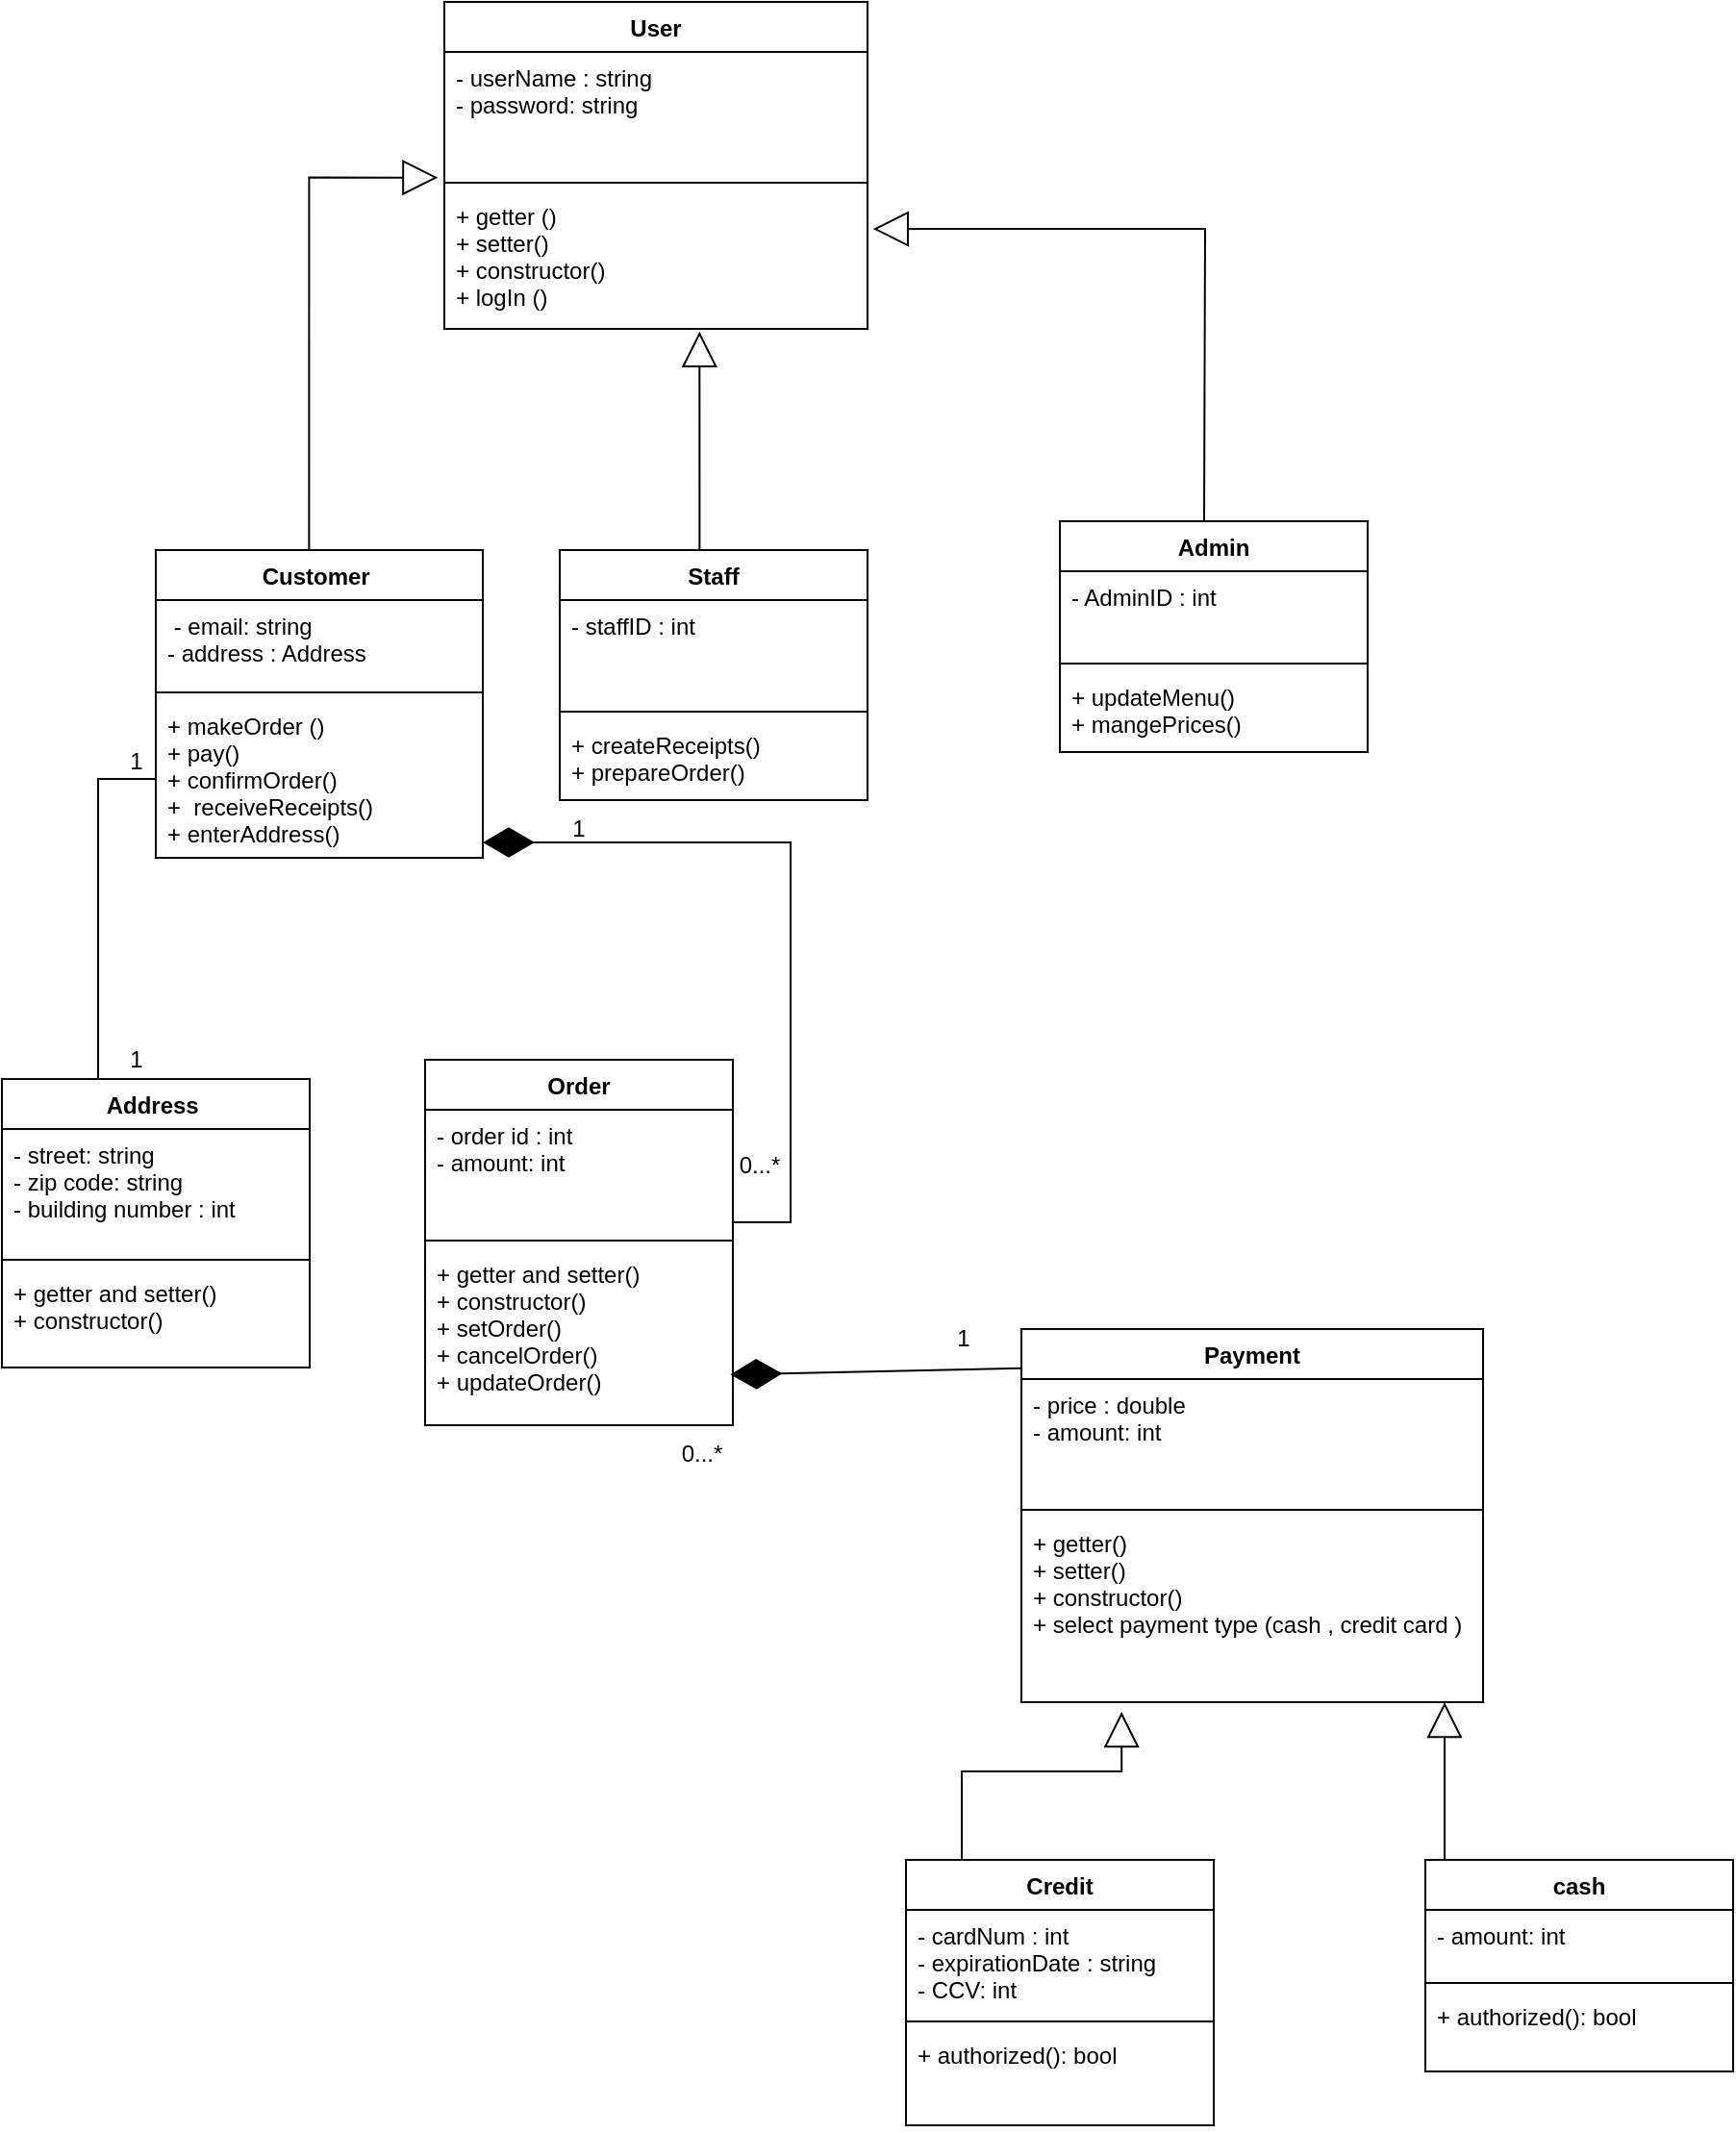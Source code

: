 <mxfile version="15.4.3" type="github"><diagram id="YCprdboaTctLwM4fDNHa" name="Page-1"><mxGraphModel dx="1038" dy="579" grid="1" gridSize="10" guides="1" tooltips="1" connect="1" arrows="1" fold="1" page="1" pageScale="1" pageWidth="827" pageHeight="1169" math="0" shadow="0"><root><mxCell id="xqEhLUJUNsH1Z0u2VeYW-0"/><mxCell id="xqEhLUJUNsH1Z0u2VeYW-1" parent="xqEhLUJUNsH1Z0u2VeYW-0"/><mxCell id="ygnpxaywKP4Mq9ew_Cot-20" value="Staff" style="swimlane;fontStyle=1;align=center;verticalAlign=top;childLayout=stackLayout;horizontal=1;startSize=26;horizontalStack=0;resizeParent=1;resizeParentMax=0;resizeLast=0;collapsible=1;marginBottom=0;" parent="xqEhLUJUNsH1Z0u2VeYW-1" vertex="1"><mxGeometry x="310" y="305" width="160" height="130" as="geometry"/></mxCell><mxCell id="ygnpxaywKP4Mq9ew_Cot-21" value="- staffID : int " style="text;strokeColor=none;fillColor=none;align=left;verticalAlign=top;spacingLeft=4;spacingRight=4;overflow=hidden;rotatable=0;points=[[0,0.5],[1,0.5]];portConstraint=eastwest;" parent="ygnpxaywKP4Mq9ew_Cot-20" vertex="1"><mxGeometry y="26" width="160" height="54" as="geometry"/></mxCell><mxCell id="ygnpxaywKP4Mq9ew_Cot-22" value="" style="line;strokeWidth=1;fillColor=none;align=left;verticalAlign=middle;spacingTop=-1;spacingLeft=3;spacingRight=3;rotatable=0;labelPosition=right;points=[];portConstraint=eastwest;" parent="ygnpxaywKP4Mq9ew_Cot-20" vertex="1"><mxGeometry y="80" width="160" height="8" as="geometry"/></mxCell><mxCell id="ygnpxaywKP4Mq9ew_Cot-23" value="+ createReceipts()  &#10;+ prepareOrder()&#10;  " style="text;strokeColor=none;fillColor=none;align=left;verticalAlign=top;spacingLeft=4;spacingRight=4;overflow=hidden;rotatable=0;points=[[0,0.5],[1,0.5]];portConstraint=eastwest;" parent="ygnpxaywKP4Mq9ew_Cot-20" vertex="1"><mxGeometry y="88" width="160" height="42" as="geometry"/></mxCell><mxCell id="ygnpxaywKP4Mq9ew_Cot-28" value="Address " style="swimlane;fontStyle=1;align=center;verticalAlign=top;childLayout=stackLayout;horizontal=1;startSize=26;horizontalStack=0;resizeParent=1;resizeParentMax=0;resizeLast=0;collapsible=1;marginBottom=0;" parent="xqEhLUJUNsH1Z0u2VeYW-1" vertex="1"><mxGeometry x="20" y="580" width="160" height="150" as="geometry"/></mxCell><mxCell id="ygnpxaywKP4Mq9ew_Cot-29" value="- street: string &#10;- zip code: string&#10;- building number : int  " style="text;strokeColor=none;fillColor=none;align=left;verticalAlign=top;spacingLeft=4;spacingRight=4;overflow=hidden;rotatable=0;points=[[0,0.5],[1,0.5]];portConstraint=eastwest;" parent="ygnpxaywKP4Mq9ew_Cot-28" vertex="1"><mxGeometry y="26" width="160" height="64" as="geometry"/></mxCell><mxCell id="ygnpxaywKP4Mq9ew_Cot-30" value="" style="line;strokeWidth=1;fillColor=none;align=left;verticalAlign=middle;spacingTop=-1;spacingLeft=3;spacingRight=3;rotatable=0;labelPosition=right;points=[];portConstraint=eastwest;" parent="ygnpxaywKP4Mq9ew_Cot-28" vertex="1"><mxGeometry y="90" width="160" height="8" as="geometry"/></mxCell><mxCell id="ygnpxaywKP4Mq9ew_Cot-31" value="+ getter and setter() &#10;+ constructor()" style="text;strokeColor=none;fillColor=none;align=left;verticalAlign=top;spacingLeft=4;spacingRight=4;overflow=hidden;rotatable=0;points=[[0,0.5],[1,0.5]];portConstraint=eastwest;" parent="ygnpxaywKP4Mq9ew_Cot-28" vertex="1"><mxGeometry y="98" width="160" height="52" as="geometry"/></mxCell><mxCell id="ygnpxaywKP4Mq9ew_Cot-33" value="User" style="swimlane;fontStyle=1;align=center;verticalAlign=top;childLayout=stackLayout;horizontal=1;startSize=26;horizontalStack=0;resizeParent=1;resizeParentMax=0;resizeLast=0;collapsible=1;marginBottom=0;" parent="xqEhLUJUNsH1Z0u2VeYW-1" vertex="1"><mxGeometry x="250" y="20" width="220" height="170" as="geometry"/></mxCell><mxCell id="ygnpxaywKP4Mq9ew_Cot-34" value="- userName : string &#10;- password: string " style="text;strokeColor=none;fillColor=none;align=left;verticalAlign=top;spacingLeft=4;spacingRight=4;overflow=hidden;rotatable=0;points=[[0,0.5],[1,0.5]];portConstraint=eastwest;" parent="ygnpxaywKP4Mq9ew_Cot-33" vertex="1"><mxGeometry y="26" width="220" height="64" as="geometry"/></mxCell><mxCell id="ygnpxaywKP4Mq9ew_Cot-35" value="" style="line;strokeWidth=1;fillColor=none;align=left;verticalAlign=middle;spacingTop=-1;spacingLeft=3;spacingRight=3;rotatable=0;labelPosition=right;points=[];portConstraint=eastwest;" parent="ygnpxaywKP4Mq9ew_Cot-33" vertex="1"><mxGeometry y="90" width="220" height="8" as="geometry"/></mxCell><mxCell id="ygnpxaywKP4Mq9ew_Cot-36" value="+ getter () &#10;+ setter() &#10;+ constructor()&#10;+ logIn () &#10;" style="text;strokeColor=none;fillColor=none;align=left;verticalAlign=top;spacingLeft=4;spacingRight=4;overflow=hidden;rotatable=0;points=[[0,0.5],[1,0.5]];portConstraint=eastwest;" parent="ygnpxaywKP4Mq9ew_Cot-33" vertex="1"><mxGeometry y="98" width="220" height="72" as="geometry"/></mxCell><mxCell id="ygnpxaywKP4Mq9ew_Cot-37" value="Order" style="swimlane;fontStyle=1;align=center;verticalAlign=top;childLayout=stackLayout;horizontal=1;startSize=26;horizontalStack=0;resizeParent=1;resizeParentMax=0;resizeLast=0;collapsible=1;marginBottom=0;" parent="xqEhLUJUNsH1Z0u2VeYW-1" vertex="1"><mxGeometry x="240" y="570" width="160" height="190" as="geometry"/></mxCell><mxCell id="ygnpxaywKP4Mq9ew_Cot-38" value="- order id : int &#10;- amount: int&#10; " style="text;strokeColor=none;fillColor=none;align=left;verticalAlign=top;spacingLeft=4;spacingRight=4;overflow=hidden;rotatable=0;points=[[0,0.5],[1,0.5]];portConstraint=eastwest;" parent="ygnpxaywKP4Mq9ew_Cot-37" vertex="1"><mxGeometry y="26" width="160" height="64" as="geometry"/></mxCell><mxCell id="ygnpxaywKP4Mq9ew_Cot-39" value="" style="line;strokeWidth=1;fillColor=none;align=left;verticalAlign=middle;spacingTop=-1;spacingLeft=3;spacingRight=3;rotatable=0;labelPosition=right;points=[];portConstraint=eastwest;" parent="ygnpxaywKP4Mq9ew_Cot-37" vertex="1"><mxGeometry y="90" width="160" height="8" as="geometry"/></mxCell><mxCell id="ygnpxaywKP4Mq9ew_Cot-40" value="+ getter and setter()&#10;+ constructor() &#10;+ setOrder()&#10;+ cancelOrder()&#10;+ updateOrder()" style="text;strokeColor=none;fillColor=none;align=left;verticalAlign=top;spacingLeft=4;spacingRight=4;overflow=hidden;rotatable=0;points=[[0,0.5],[1,0.5]];portConstraint=eastwest;" parent="ygnpxaywKP4Mq9ew_Cot-37" vertex="1"><mxGeometry y="98" width="160" height="92" as="geometry"/></mxCell><mxCell id="ygnpxaywKP4Mq9ew_Cot-41" value="Payment" style="swimlane;fontStyle=1;align=center;verticalAlign=top;childLayout=stackLayout;horizontal=1;startSize=26;horizontalStack=0;resizeParent=1;resizeParentMax=0;resizeLast=0;collapsible=1;marginBottom=0;" parent="xqEhLUJUNsH1Z0u2VeYW-1" vertex="1"><mxGeometry x="550" y="710" width="240" height="194" as="geometry"/></mxCell><mxCell id="ygnpxaywKP4Mq9ew_Cot-42" value="- price : double&#10;- amount: int&#10; " style="text;strokeColor=none;fillColor=none;align=left;verticalAlign=top;spacingLeft=4;spacingRight=4;overflow=hidden;rotatable=0;points=[[0,0.5],[1,0.5]];portConstraint=eastwest;" parent="ygnpxaywKP4Mq9ew_Cot-41" vertex="1"><mxGeometry y="26" width="240" height="64" as="geometry"/></mxCell><mxCell id="ygnpxaywKP4Mq9ew_Cot-43" value="" style="line;strokeWidth=1;fillColor=none;align=left;verticalAlign=middle;spacingTop=-1;spacingLeft=3;spacingRight=3;rotatable=0;labelPosition=right;points=[];portConstraint=eastwest;" parent="ygnpxaywKP4Mq9ew_Cot-41" vertex="1"><mxGeometry y="90" width="240" height="8" as="geometry"/></mxCell><mxCell id="ygnpxaywKP4Mq9ew_Cot-44" value="+ getter()&#10;+ setter()&#10;+ constructor() &#10;+ select payment type (cash , credit card )&#10; " style="text;strokeColor=none;fillColor=none;align=left;verticalAlign=top;spacingLeft=4;spacingRight=4;overflow=hidden;rotatable=0;points=[[0,0.5],[1,0.5]];portConstraint=eastwest;" parent="ygnpxaywKP4Mq9ew_Cot-41" vertex="1"><mxGeometry y="98" width="240" height="96" as="geometry"/></mxCell><mxCell id="ygnpxaywKP4Mq9ew_Cot-45" value="cash" style="swimlane;fontStyle=1;align=center;verticalAlign=top;childLayout=stackLayout;horizontal=1;startSize=26;horizontalStack=0;resizeParent=1;resizeParentMax=0;resizeLast=0;collapsible=1;marginBottom=0;" parent="xqEhLUJUNsH1Z0u2VeYW-1" vertex="1"><mxGeometry x="760" y="986" width="160" height="110" as="geometry"/></mxCell><mxCell id="ygnpxaywKP4Mq9ew_Cot-46" value="- amount: int&#10; " style="text;strokeColor=none;fillColor=none;align=left;verticalAlign=top;spacingLeft=4;spacingRight=4;overflow=hidden;rotatable=0;points=[[0,0.5],[1,0.5]];portConstraint=eastwest;" parent="ygnpxaywKP4Mq9ew_Cot-45" vertex="1"><mxGeometry y="26" width="160" height="34" as="geometry"/></mxCell><mxCell id="ygnpxaywKP4Mq9ew_Cot-47" value="" style="line;strokeWidth=1;fillColor=none;align=left;verticalAlign=middle;spacingTop=-1;spacingLeft=3;spacingRight=3;rotatable=0;labelPosition=right;points=[];portConstraint=eastwest;" parent="ygnpxaywKP4Mq9ew_Cot-45" vertex="1"><mxGeometry y="60" width="160" height="8" as="geometry"/></mxCell><mxCell id="ygnpxaywKP4Mq9ew_Cot-48" value="+ authorized(): bool " style="text;strokeColor=none;fillColor=none;align=left;verticalAlign=top;spacingLeft=4;spacingRight=4;overflow=hidden;rotatable=0;points=[[0,0.5],[1,0.5]];portConstraint=eastwest;" parent="ygnpxaywKP4Mq9ew_Cot-45" vertex="1"><mxGeometry y="68" width="160" height="42" as="geometry"/></mxCell><mxCell id="ygnpxaywKP4Mq9ew_Cot-49" value="Credit" style="swimlane;fontStyle=1;align=center;verticalAlign=top;childLayout=stackLayout;horizontal=1;startSize=26;horizontalStack=0;resizeParent=1;resizeParentMax=0;resizeLast=0;collapsible=1;marginBottom=0;" parent="xqEhLUJUNsH1Z0u2VeYW-1" vertex="1"><mxGeometry x="490" y="986" width="160" height="138" as="geometry"/></mxCell><mxCell id="ygnpxaywKP4Mq9ew_Cot-50" value="- cardNum : int &#10;- expirationDate : string &#10;- CCV: int" style="text;strokeColor=none;fillColor=none;align=left;verticalAlign=top;spacingLeft=4;spacingRight=4;overflow=hidden;rotatable=0;points=[[0,0.5],[1,0.5]];portConstraint=eastwest;" parent="ygnpxaywKP4Mq9ew_Cot-49" vertex="1"><mxGeometry y="26" width="160" height="54" as="geometry"/></mxCell><mxCell id="ygnpxaywKP4Mq9ew_Cot-51" value="" style="line;strokeWidth=1;fillColor=none;align=left;verticalAlign=middle;spacingTop=-1;spacingLeft=3;spacingRight=3;rotatable=0;labelPosition=right;points=[];portConstraint=eastwest;" parent="ygnpxaywKP4Mq9ew_Cot-49" vertex="1"><mxGeometry y="80" width="160" height="8" as="geometry"/></mxCell><mxCell id="ygnpxaywKP4Mq9ew_Cot-52" value="+ authorized(): bool " style="text;strokeColor=none;fillColor=none;align=left;verticalAlign=top;spacingLeft=4;spacingRight=4;overflow=hidden;rotatable=0;points=[[0,0.5],[1,0.5]];portConstraint=eastwest;" parent="ygnpxaywKP4Mq9ew_Cot-49" vertex="1"><mxGeometry y="88" width="160" height="50" as="geometry"/></mxCell><mxCell id="ygnpxaywKP4Mq9ew_Cot-58" value="" style="endArrow=block;endSize=16;endFill=0;html=1;rounded=0;edgeStyle=orthogonalEdgeStyle;entryX=1.013;entryY=0.278;entryDx=0;entryDy=0;entryPerimeter=0;exitX=0.5;exitY=0;exitDx=0;exitDy=0;" parent="xqEhLUJUNsH1Z0u2VeYW-1" target="ygnpxaywKP4Mq9ew_Cot-36" edge="1"><mxGeometry width="160" relative="1" as="geometry"><mxPoint x="645" y="290" as="sourcePoint"/><mxPoint x="750" y="260" as="targetPoint"/></mxGeometry></mxCell><mxCell id="ygnpxaywKP4Mq9ew_Cot-61" value="" style="endArrow=block;endSize=16;endFill=0;html=1;rounded=0;edgeStyle=orthogonalEdgeStyle;exitX=0.5;exitY=0;exitDx=0;exitDy=0;entryX=0.603;entryY=1.019;entryDx=0;entryDy=0;entryPerimeter=0;" parent="xqEhLUJUNsH1Z0u2VeYW-1" source="ygnpxaywKP4Mq9ew_Cot-20" target="ygnpxaywKP4Mq9ew_Cot-36" edge="1"><mxGeometry width="160" relative="1" as="geometry"><mxPoint x="310" y="230" as="sourcePoint"/><mxPoint x="460" y="230" as="targetPoint"/><Array as="points"><mxPoint x="383" y="305"/></Array></mxGeometry></mxCell><mxCell id="ygnpxaywKP4Mq9ew_Cot-66" value="" style="endArrow=block;endSize=16;endFill=0;html=1;rounded=0;edgeStyle=orthogonalEdgeStyle;entryX=-0.015;entryY=1.021;entryDx=0;entryDy=0;entryPerimeter=0;exitX=0.623;exitY=-0.03;exitDx=0;exitDy=0;exitPerimeter=0;" parent="xqEhLUJUNsH1Z0u2VeYW-1" target="ygnpxaywKP4Mq9ew_Cot-34" edge="1"><mxGeometry width="160" relative="1" as="geometry"><mxPoint x="179.68" y="306.4" as="sourcePoint"/><mxPoint x="180" y="110" as="targetPoint"/><Array as="points"><mxPoint x="180" y="111"/></Array></mxGeometry></mxCell><mxCell id="ygnpxaywKP4Mq9ew_Cot-69" value="" style="endArrow=block;endSize=16;endFill=0;html=1;rounded=0;edgeStyle=orthogonalEdgeStyle;" parent="xqEhLUJUNsH1Z0u2VeYW-1" source="ygnpxaywKP4Mq9ew_Cot-45" target="ygnpxaywKP4Mq9ew_Cot-44" edge="1"><mxGeometry width="160" relative="1" as="geometry"><mxPoint x="770" y="980" as="sourcePoint"/><mxPoint x="750" y="952" as="targetPoint"/><Array as="points"><mxPoint x="770" y="940"/><mxPoint x="770" y="940"/></Array></mxGeometry></mxCell><mxCell id="ygnpxaywKP4Mq9ew_Cot-70" value="" style="endArrow=block;endSize=16;endFill=0;html=1;rounded=0;edgeStyle=orthogonalEdgeStyle;exitX=0.25;exitY=0;exitDx=0;exitDy=0;entryX=0.217;entryY=1.052;entryDx=0;entryDy=0;entryPerimeter=0;" parent="xqEhLUJUNsH1Z0u2VeYW-1" source="ygnpxaywKP4Mq9ew_Cot-49" target="ygnpxaywKP4Mq9ew_Cot-44" edge="1"><mxGeometry width="160" relative="1" as="geometry"><mxPoint x="460" y="962" as="sourcePoint"/><mxPoint x="519" y="912" as="targetPoint"/><Array as="points"><mxPoint x="519" y="986"/><mxPoint x="519" y="940"/><mxPoint x="602" y="940"/></Array></mxGeometry></mxCell><mxCell id="ygnpxaywKP4Mq9ew_Cot-76" value="Admin" style="swimlane;fontStyle=1;align=center;verticalAlign=top;childLayout=stackLayout;horizontal=1;startSize=26;horizontalStack=0;resizeParent=1;resizeParentMax=0;resizeLast=0;collapsible=1;marginBottom=0;" parent="xqEhLUJUNsH1Z0u2VeYW-1" vertex="1"><mxGeometry x="570" y="290" width="160" height="120" as="geometry"/></mxCell><mxCell id="ygnpxaywKP4Mq9ew_Cot-77" value="- AdminID : int" style="text;strokeColor=none;fillColor=none;align=left;verticalAlign=top;spacingLeft=4;spacingRight=4;overflow=hidden;rotatable=0;points=[[0,0.5],[1,0.5]];portConstraint=eastwest;" parent="ygnpxaywKP4Mq9ew_Cot-76" vertex="1"><mxGeometry y="26" width="160" height="44" as="geometry"/></mxCell><mxCell id="ygnpxaywKP4Mq9ew_Cot-78" value="" style="line;strokeWidth=1;fillColor=none;align=left;verticalAlign=middle;spacingTop=-1;spacingLeft=3;spacingRight=3;rotatable=0;labelPosition=right;points=[];portConstraint=eastwest;" parent="ygnpxaywKP4Mq9ew_Cot-76" vertex="1"><mxGeometry y="70" width="160" height="8" as="geometry"/></mxCell><mxCell id="ygnpxaywKP4Mq9ew_Cot-79" value="+ updateMenu()&#10;+ mangePrices()" style="text;strokeColor=none;fillColor=none;align=left;verticalAlign=top;spacingLeft=4;spacingRight=4;overflow=hidden;rotatable=0;points=[[0,0.5],[1,0.5]];portConstraint=eastwest;" parent="ygnpxaywKP4Mq9ew_Cot-76" vertex="1"><mxGeometry y="78" width="160" height="42" as="geometry"/></mxCell><mxCell id="ygnpxaywKP4Mq9ew_Cot-80" value="Customer " style="swimlane;fontStyle=1;align=center;verticalAlign=top;childLayout=stackLayout;horizontal=1;startSize=26;horizontalStack=0;resizeParent=1;resizeParentMax=0;resizeLast=0;collapsible=1;marginBottom=0;" parent="xqEhLUJUNsH1Z0u2VeYW-1" vertex="1"><mxGeometry x="100" y="305" width="170" height="160" as="geometry"/></mxCell><mxCell id="ygnpxaywKP4Mq9ew_Cot-81" value=" - email: string&#10;- address : Address  &#10;" style="text;strokeColor=none;fillColor=none;align=left;verticalAlign=top;spacingLeft=4;spacingRight=4;overflow=hidden;rotatable=0;points=[[0,0.5],[1,0.5]];portConstraint=eastwest;" parent="ygnpxaywKP4Mq9ew_Cot-80" vertex="1"><mxGeometry y="26" width="170" height="44" as="geometry"/></mxCell><mxCell id="ygnpxaywKP4Mq9ew_Cot-82" value="" style="line;strokeWidth=1;fillColor=none;align=left;verticalAlign=middle;spacingTop=-1;spacingLeft=3;spacingRight=3;rotatable=0;labelPosition=right;points=[];portConstraint=eastwest;" parent="ygnpxaywKP4Mq9ew_Cot-80" vertex="1"><mxGeometry y="70" width="170" height="8" as="geometry"/></mxCell><mxCell id="ygnpxaywKP4Mq9ew_Cot-83" value="+ makeOrder ()&#10;+ pay()&#10;+ confirmOrder()&#10;+  receiveReceipts() &#10;+ enterAddress() " style="text;strokeColor=none;fillColor=none;align=left;verticalAlign=top;spacingLeft=4;spacingRight=4;overflow=hidden;rotatable=0;points=[[0,0.5],[1,0.5]];portConstraint=eastwest;" parent="ygnpxaywKP4Mq9ew_Cot-80" vertex="1"><mxGeometry y="78" width="170" height="82" as="geometry"/></mxCell><mxCell id="ygnpxaywKP4Mq9ew_Cot-87" value="" style="endArrow=diamondThin;endFill=1;endSize=24;html=1;rounded=0;edgeStyle=orthogonalEdgeStyle;" parent="xqEhLUJUNsH1Z0u2VeYW-1" edge="1"><mxGeometry width="160" relative="1" as="geometry"><mxPoint x="400" y="654.5" as="sourcePoint"/><mxPoint x="270" y="457" as="targetPoint"/><Array as="points"><mxPoint x="430" y="655"/><mxPoint x="430" y="457"/></Array></mxGeometry></mxCell><mxCell id="ygnpxaywKP4Mq9ew_Cot-91" value="" style="endArrow=none;endFill=0;endSize=12;html=1;rounded=0;edgeStyle=orthogonalEdgeStyle;" parent="xqEhLUJUNsH1Z0u2VeYW-1" source="ygnpxaywKP4Mq9ew_Cot-83" target="ygnpxaywKP4Mq9ew_Cot-28" edge="1"><mxGeometry width="160" relative="1" as="geometry"><mxPoint x="200" y="490" as="sourcePoint"/><mxPoint x="280" y="490" as="targetPoint"/><Array as="points"><mxPoint x="70" y="424"/></Array></mxGeometry></mxCell><mxCell id="ygnpxaywKP4Mq9ew_Cot-92" value="1" style="text;html=1;strokeColor=none;fillColor=none;align=center;verticalAlign=middle;whiteSpace=wrap;rounded=0;" parent="xqEhLUJUNsH1Z0u2VeYW-1" vertex="1"><mxGeometry x="290" y="435" width="60" height="30" as="geometry"/></mxCell><mxCell id="ug715TCcwG8UlmTvYoQ2-10" value="0...*" style="text;html=1;strokeColor=none;fillColor=none;align=center;verticalAlign=middle;whiteSpace=wrap;rounded=0;" parent="xqEhLUJUNsH1Z0u2VeYW-1" vertex="1"><mxGeometry x="384" y="610" width="60" height="30" as="geometry"/></mxCell><mxCell id="ug715TCcwG8UlmTvYoQ2-11" value="1" style="text;html=1;strokeColor=none;fillColor=none;align=center;verticalAlign=middle;whiteSpace=wrap;rounded=0;" parent="xqEhLUJUNsH1Z0u2VeYW-1" vertex="1"><mxGeometry x="60" y="400" width="60" height="30" as="geometry"/></mxCell><mxCell id="ug715TCcwG8UlmTvYoQ2-12" value="1" style="text;html=1;strokeColor=none;fillColor=none;align=center;verticalAlign=middle;whiteSpace=wrap;rounded=0;" parent="xqEhLUJUNsH1Z0u2VeYW-1" vertex="1"><mxGeometry x="60" y="555" width="60" height="30" as="geometry"/></mxCell><mxCell id="ug715TCcwG8UlmTvYoQ2-13" value="" style="endArrow=diamondThin;endFill=1;endSize=24;html=1;rounded=0;exitX=0;exitY=0.105;exitDx=0;exitDy=0;exitPerimeter=0;entryX=0.992;entryY=0.714;entryDx=0;entryDy=0;entryPerimeter=0;" parent="xqEhLUJUNsH1Z0u2VeYW-1" source="ygnpxaywKP4Mq9ew_Cot-41" target="ygnpxaywKP4Mq9ew_Cot-40" edge="1"><mxGeometry width="160" relative="1" as="geometry"><mxPoint x="310" y="882" as="sourcePoint"/><mxPoint x="380" y="852" as="targetPoint"/></mxGeometry></mxCell><mxCell id="ug715TCcwG8UlmTvYoQ2-14" value="0...*" style="text;html=1;strokeColor=none;fillColor=none;align=center;verticalAlign=middle;whiteSpace=wrap;rounded=0;" parent="xqEhLUJUNsH1Z0u2VeYW-1" vertex="1"><mxGeometry x="354" y="760" width="60" height="30" as="geometry"/></mxCell><mxCell id="ug715TCcwG8UlmTvYoQ2-15" value="1" style="text;html=1;strokeColor=none;fillColor=none;align=center;verticalAlign=middle;whiteSpace=wrap;rounded=0;" parent="xqEhLUJUNsH1Z0u2VeYW-1" vertex="1"><mxGeometry x="490" y="700" width="60" height="30" as="geometry"/></mxCell></root></mxGraphModel></diagram></mxfile>